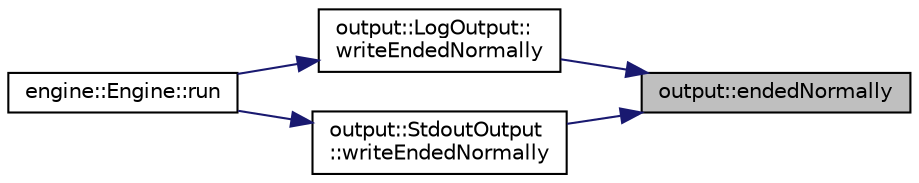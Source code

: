 digraph "output::endedNormally"
{
 // LATEX_PDF_SIZE
  edge [fontname="Helvetica",fontsize="10",labelfontname="Helvetica",labelfontsize="10"];
  node [fontname="Helvetica",fontsize="10",shape=record];
  rankdir="RL";
  Node1 [label="output::endedNormally",height=0.2,width=0.4,color="black", fillcolor="grey75", style="filled", fontcolor="black",tooltip="construct ended normally message"];
  Node1 -> Node2 [dir="back",color="midnightblue",fontsize="10",style="solid",fontname="Helvetica"];
  Node2 [label="output::LogOutput::\lwriteEndedNormally",height=0.2,width=0.4,color="black", fillcolor="white", style="filled",URL="$classoutput_1_1LogOutput.html#a6325c1da824e933849538e789d033464",tooltip="write a message to the log file if the simulation ended normally"];
  Node2 -> Node3 [dir="back",color="midnightblue",fontsize="10",style="solid",fontname="Helvetica"];
  Node3 [label="engine::Engine::run",height=0.2,width=0.4,color="black", fillcolor="white", style="filled",URL="$classengine_1_1Engine.html#a1a210cf30d6bd330b3649439ecd6d6cc",tooltip="Run the simulation for numberOfSteps steps."];
  Node1 -> Node4 [dir="back",color="midnightblue",fontsize="10",style="solid",fontname="Helvetica"];
  Node4 [label="output::StdoutOutput\l::writeEndedNormally",height=0.2,width=0.4,color="black", fillcolor="white", style="filled",URL="$classoutput_1_1StdoutOutput.html#abb2a03ccdfde7c4067e9abf16ac21e31",tooltip="write a message to the stdout if the simulation ended normally"];
  Node4 -> Node3 [dir="back",color="midnightblue",fontsize="10",style="solid",fontname="Helvetica"];
}
